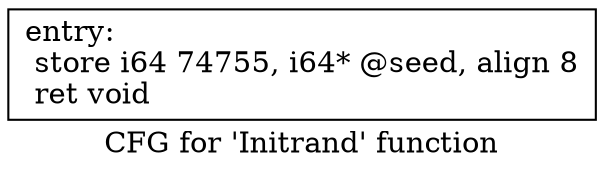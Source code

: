 digraph "CFG for 'Initrand' function" {
	label="CFG for 'Initrand' function";

	Node0x9b9880 [shape=record,label="{entry:\l  store i64 74755, i64* @seed, align 8\l  ret void\l}"];
}
